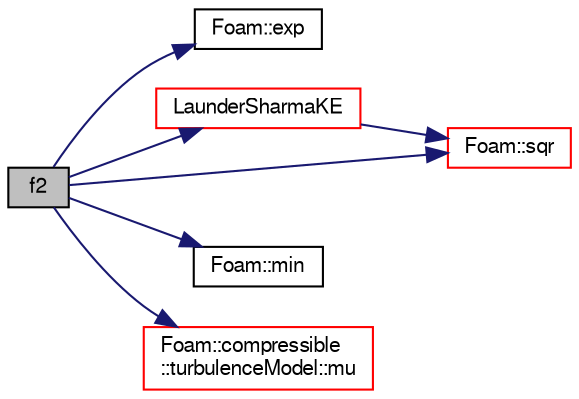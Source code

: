 digraph "f2"
{
  bgcolor="transparent";
  edge [fontname="FreeSans",fontsize="10",labelfontname="FreeSans",labelfontsize="10"];
  node [fontname="FreeSans",fontsize="10",shape=record];
  rankdir="LR";
  Node340 [label="f2",height=0.2,width=0.4,color="black", fillcolor="grey75", style="filled", fontcolor="black"];
  Node340 -> Node341 [color="midnightblue",fontsize="10",style="solid",fontname="FreeSans"];
  Node341 [label="Foam::exp",height=0.2,width=0.4,color="black",URL="$a21124.html#a12bca6c677fcf0977532179c3cb9bb89"];
  Node340 -> Node342 [color="midnightblue",fontsize="10",style="solid",fontname="FreeSans"];
  Node342 [label="LaunderSharmaKE",height=0.2,width=0.4,color="red",URL="$a30750.html#af39a1281fe316512813cd3e12b3d2eda",tooltip="Construct from components. "];
  Node342 -> Node660 [color="midnightblue",fontsize="10",style="solid",fontname="FreeSans"];
  Node660 [label="Foam::sqr",height=0.2,width=0.4,color="red",URL="$a21124.html#a277dc11c581d53826ab5090b08f3b17b"];
  Node340 -> Node533 [color="midnightblue",fontsize="10",style="solid",fontname="FreeSans"];
  Node533 [label="Foam::min",height=0.2,width=0.4,color="black",URL="$a21124.html#a253e112ad2d56d96230ff39ea7f442dc"];
  Node340 -> Node658 [color="midnightblue",fontsize="10",style="solid",fontname="FreeSans"];
  Node658 [label="Foam::compressible\l::turbulenceModel::mu",height=0.2,width=0.4,color="red",URL="$a30818.html#a54025d7e9635694b562bfb981e31e6da",tooltip="Return the laminar viscosity. "];
  Node340 -> Node660 [color="midnightblue",fontsize="10",style="solid",fontname="FreeSans"];
}
